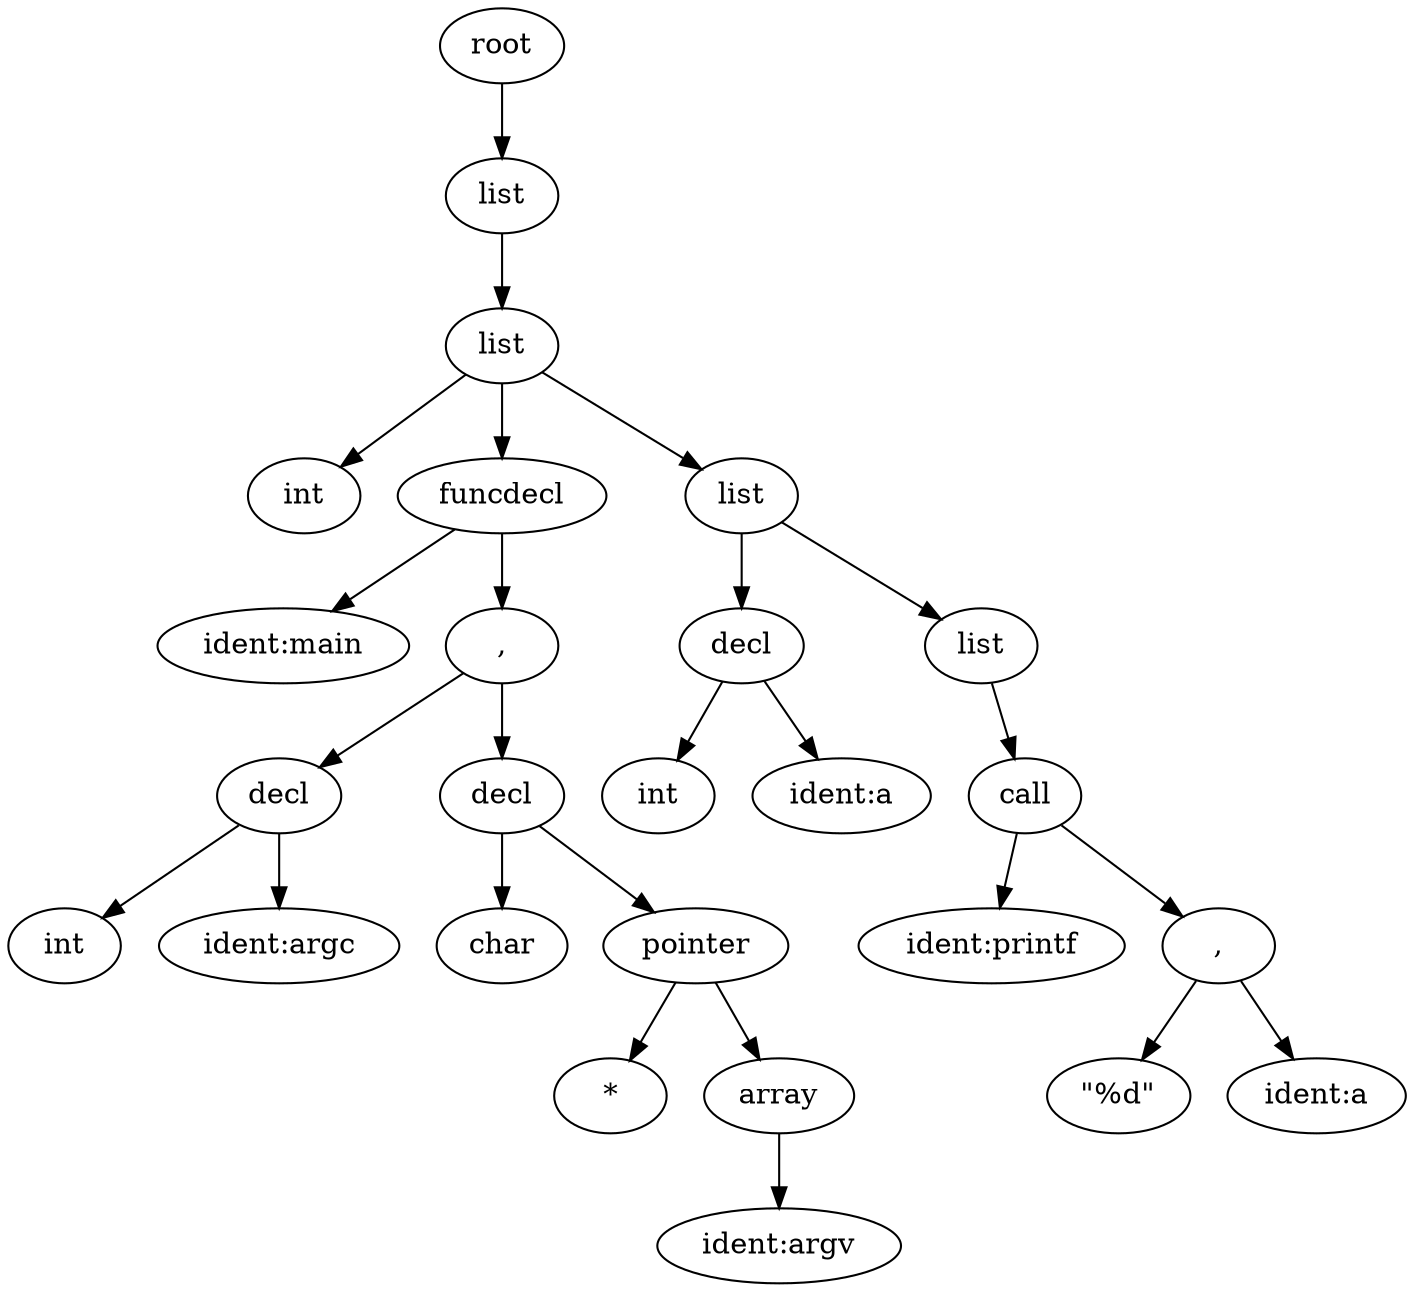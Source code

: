 digraph G {
	p0[label=root]
	p1[label=<list>]
	p0->p1
	p2[label=<list>]
	p1->p2
	p3[label=<int>]
	p2->p3
	p4[label=<funcdecl>]
	p2->p4
	p5[label=<list>]
	p2->p5
	p6[label=<ident:main>]
	p4->p6
	p7[label=<,>]
	p4->p7
	p8[label=<decl>]
	p5->p8
	p9[label=<list>]
	p5->p9
	p10[label=<decl>]
	p7->p10
	p11[label=<decl>]
	p7->p11
	p12[label=<int>]
	p8->p12
	p13[label=<ident:a>]
	p8->p13
	p14[label=<call>]
	p9->p14
	p15[label=<int>]
	p10->p15
	p16[label=<ident:argc>]
	p10->p16
	p17[label=<char>]
	p11->p17
	p18[label=<pointer>]
	p11->p18
	p19[label=<ident:printf>]
	p14->p19
	p20[label=<,>]
	p14->p20
	p21[label=<*>]
	p18->p21
	p22[label=<array>]
	p18->p22
	p23[label=<"%d">]
	p20->p23
	p24[label=<ident:a>]
	p20->p24
	p25[label=<ident:argv>]
	p22->p25
}
